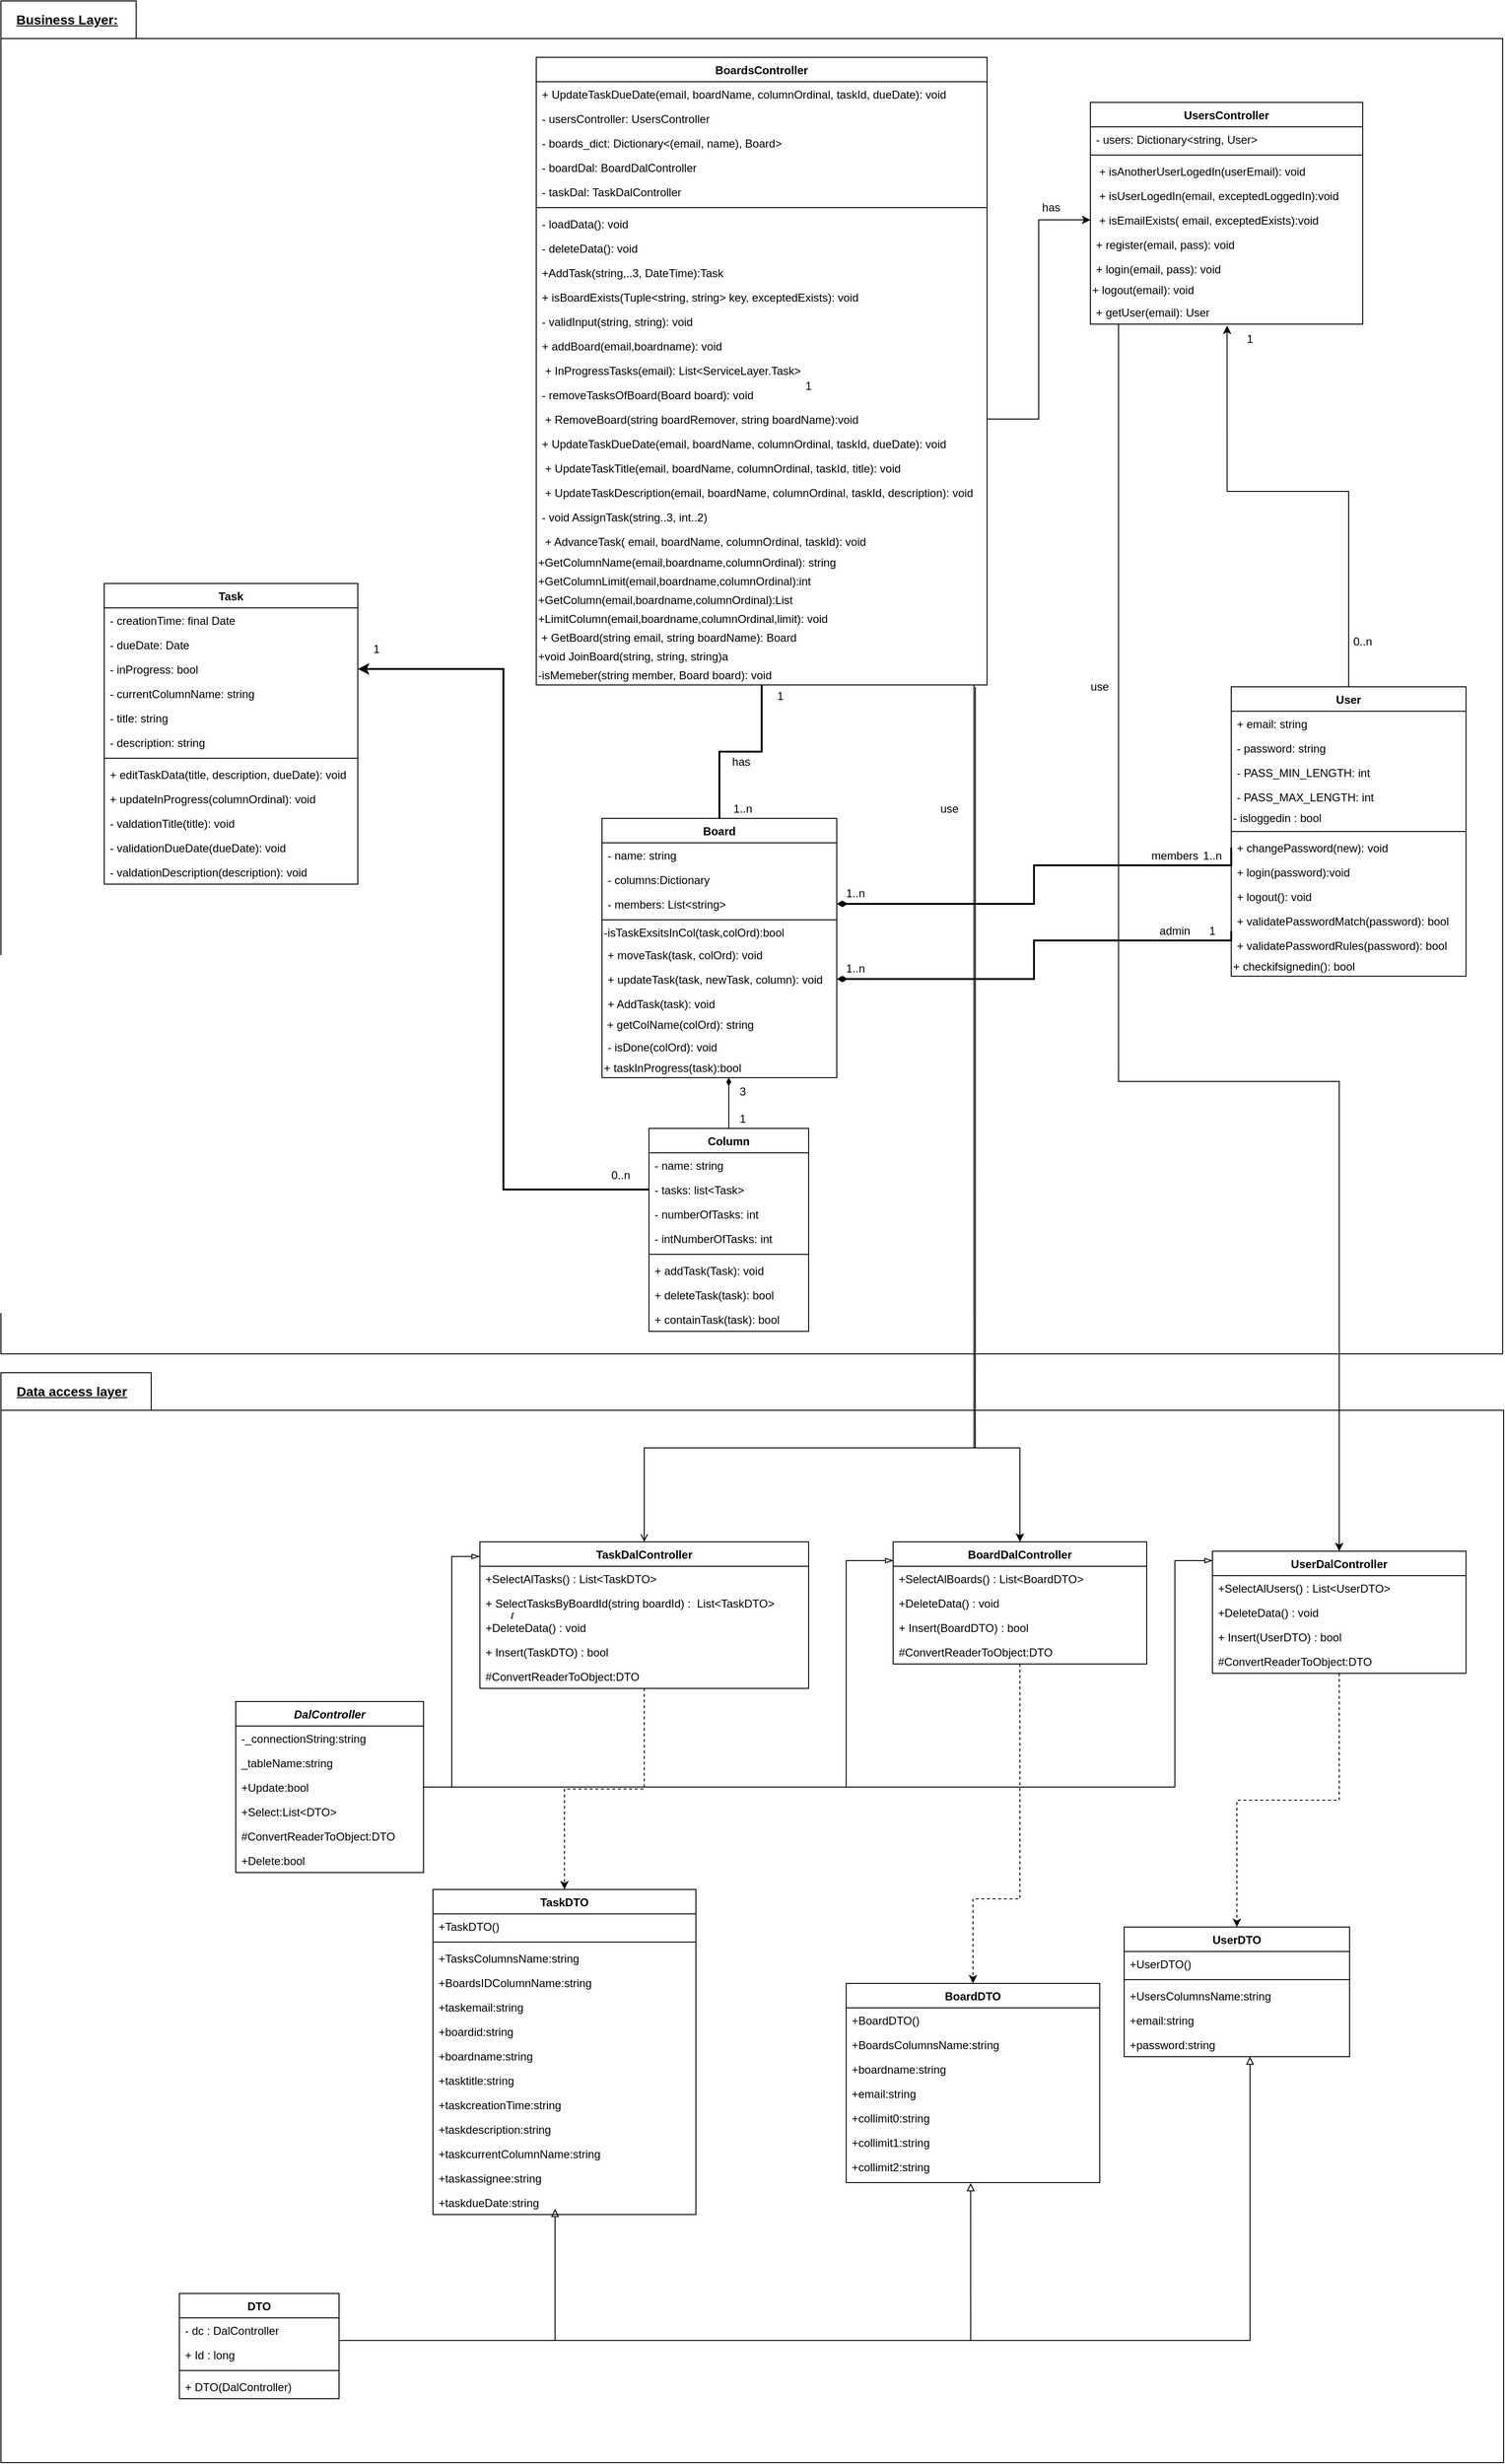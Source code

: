 <mxfile version="14.7.0" type="device"><diagram id="C5RBs43oDa-KdzZeNtuy" name="Page-1"><mxGraphModel dx="4953" dy="2228" grid="1" gridSize="10" guides="1" tooltips="1" connect="1" arrows="1" fold="1" page="1" pageScale="1" pageWidth="1169" pageHeight="827" math="0" shadow="0"><root><mxCell id="WIyWlLk6GJQsqaUBKTNV-0"/><mxCell id="WIyWlLk6GJQsqaUBKTNV-1" style="" parent="WIyWlLk6GJQsqaUBKTNV-0"/><mxCell id="AHPsvp2alRxtpV2XRFKW-228" value="" style="shape=folder;fontStyle=1;spacingTop=10;tabWidth=160;tabHeight=40;tabPosition=left;html=1;fillColor=none;" vertex="1" parent="WIyWlLk6GJQsqaUBKTNV-1"><mxGeometry x="-690" y="1530" width="1600" height="1160" as="geometry"/></mxCell><mxCell id="AHPsvp2alRxtpV2XRFKW-229" value="" style="shape=folder;fontStyle=1;spacingTop=10;tabWidth=40;tabHeight=40;tabPosition=left;html=1;fillColor=none;" vertex="1" parent="WIyWlLk6GJQsqaUBKTNV-1"><mxGeometry x="-690" y="70" width="1599" height="1440" as="geometry"/></mxCell><mxCell id="AHPsvp2alRxtpV2XRFKW-3" value="Blayer" parent="WIyWlLk6GJQsqaUBKTNV-0"/><mxCell id="AHPsvp2alRxtpV2XRFKW-111" style="edgeStyle=orthogonalEdgeStyle;rounded=0;orthogonalLoop=1;jettySize=auto;html=1;exitX=0.5;exitY=0;exitDx=0;exitDy=0;entryX=0.502;entryY=1.061;entryDx=0;entryDy=0;entryPerimeter=0;" edge="1" parent="AHPsvp2alRxtpV2XRFKW-3" source="AHPsvp2alRxtpV2XRFKW-112" target="AHPsvp2alRxtpV2XRFKW-210"><mxGeometry relative="1" as="geometry"><Array as="points"><mxPoint x="745" y="592"/><mxPoint x="615" y="592"/></Array></mxGeometry></mxCell><mxCell id="AHPsvp2alRxtpV2XRFKW-112" value="User" style="swimlane;fontStyle=1;align=center;verticalAlign=top;childLayout=stackLayout;horizontal=1;startSize=26;horizontalStack=0;resizeParent=1;resizeParentMax=0;resizeLast=0;collapsible=1;marginBottom=0;" vertex="1" parent="AHPsvp2alRxtpV2XRFKW-3"><mxGeometry x="620" y="800" width="250" height="308" as="geometry"/></mxCell><mxCell id="AHPsvp2alRxtpV2XRFKW-113" value="+ email: string" style="text;strokeColor=none;fillColor=none;align=left;verticalAlign=top;spacingLeft=4;spacingRight=4;overflow=hidden;rotatable=0;points=[[0,0.5],[1,0.5]];portConstraint=eastwest;" vertex="1" parent="AHPsvp2alRxtpV2XRFKW-112"><mxGeometry y="26" width="250" height="26" as="geometry"/></mxCell><mxCell id="AHPsvp2alRxtpV2XRFKW-114" value="- password: string" style="text;strokeColor=none;fillColor=none;align=left;verticalAlign=top;spacingLeft=4;spacingRight=4;overflow=hidden;rotatable=0;points=[[0,0.5],[1,0.5]];portConstraint=eastwest;" vertex="1" parent="AHPsvp2alRxtpV2XRFKW-112"><mxGeometry y="52" width="250" height="26" as="geometry"/></mxCell><mxCell id="AHPsvp2alRxtpV2XRFKW-115" value="- PASS_MIN_LENGTH: int" style="text;strokeColor=none;fillColor=none;align=left;verticalAlign=top;spacingLeft=4;spacingRight=4;overflow=hidden;rotatable=0;points=[[0,0.5],[1,0.5]];portConstraint=eastwest;" vertex="1" parent="AHPsvp2alRxtpV2XRFKW-112"><mxGeometry y="78" width="250" height="26" as="geometry"/></mxCell><mxCell id="AHPsvp2alRxtpV2XRFKW-116" value="- PASS_MAX_LENGTH: int" style="text;strokeColor=none;fillColor=none;align=left;verticalAlign=top;spacingLeft=4;spacingRight=4;overflow=hidden;rotatable=0;points=[[0,0.5],[1,0.5]];portConstraint=eastwest;" vertex="1" parent="AHPsvp2alRxtpV2XRFKW-112"><mxGeometry y="104" width="250" height="26" as="geometry"/></mxCell><mxCell id="AHPsvp2alRxtpV2XRFKW-117" value="- isloggedin : bool" style="text;html=1;strokeColor=none;fillColor=none;align=left;verticalAlign=middle;whiteSpace=wrap;rounded=0;" vertex="1" parent="AHPsvp2alRxtpV2XRFKW-112"><mxGeometry y="130" width="250" height="20" as="geometry"/></mxCell><mxCell id="AHPsvp2alRxtpV2XRFKW-118" value="" style="line;strokeWidth=1;fillColor=none;align=left;verticalAlign=middle;spacingTop=-1;spacingLeft=3;spacingRight=3;rotatable=0;labelPosition=right;points=[];portConstraint=eastwest;" vertex="1" parent="AHPsvp2alRxtpV2XRFKW-112"><mxGeometry y="150" width="250" height="8" as="geometry"/></mxCell><mxCell id="AHPsvp2alRxtpV2XRFKW-119" value="+ changePassword(new): void" style="text;strokeColor=none;fillColor=none;align=left;verticalAlign=top;spacingLeft=4;spacingRight=4;overflow=hidden;rotatable=0;points=[[0,0.5],[1,0.5]];portConstraint=eastwest;" vertex="1" parent="AHPsvp2alRxtpV2XRFKW-112"><mxGeometry y="158" width="250" height="26" as="geometry"/></mxCell><mxCell id="AHPsvp2alRxtpV2XRFKW-120" value="+ login(password):void" style="text;strokeColor=none;fillColor=none;align=left;verticalAlign=top;spacingLeft=4;spacingRight=4;overflow=hidden;rotatable=0;points=[[0,0.5],[1,0.5]];portConstraint=eastwest;" vertex="1" parent="AHPsvp2alRxtpV2XRFKW-112"><mxGeometry y="184" width="250" height="26" as="geometry"/></mxCell><mxCell id="AHPsvp2alRxtpV2XRFKW-121" value="+ logout(): void" style="text;strokeColor=none;fillColor=none;align=left;verticalAlign=top;spacingLeft=4;spacingRight=4;overflow=hidden;rotatable=0;points=[[0,0.5],[1,0.5]];portConstraint=eastwest;" vertex="1" parent="AHPsvp2alRxtpV2XRFKW-112"><mxGeometry y="210" width="250" height="26" as="geometry"/></mxCell><mxCell id="AHPsvp2alRxtpV2XRFKW-122" value="+ validatePasswordMatch(password): bool" style="text;strokeColor=none;fillColor=none;align=left;verticalAlign=top;spacingLeft=4;spacingRight=4;overflow=hidden;rotatable=0;points=[[0,0.5],[1,0.5]];portConstraint=eastwest;" vertex="1" parent="AHPsvp2alRxtpV2XRFKW-112"><mxGeometry y="236" width="250" height="26" as="geometry"/></mxCell><mxCell id="AHPsvp2alRxtpV2XRFKW-123" value="+ validatePasswordRules(password): bool" style="text;strokeColor=none;fillColor=none;align=left;verticalAlign=top;spacingLeft=4;spacingRight=4;overflow=hidden;rotatable=0;points=[[0,0.5],[1,0.5]];portConstraint=eastwest;" vertex="1" parent="AHPsvp2alRxtpV2XRFKW-112"><mxGeometry y="262" width="250" height="26" as="geometry"/></mxCell><mxCell id="AHPsvp2alRxtpV2XRFKW-124" value="+&amp;nbsp;checkifsignedin(): bool" style="text;html=1;strokeColor=none;fillColor=none;align=left;verticalAlign=middle;whiteSpace=wrap;rounded=0;" vertex="1" parent="AHPsvp2alRxtpV2XRFKW-112"><mxGeometry y="288" width="250" height="20" as="geometry"/></mxCell><mxCell id="AHPsvp2alRxtpV2XRFKW-125" style="edgeStyle=orthogonalEdgeStyle;rounded=0;orthogonalLoop=1;jettySize=auto;html=1;exitX=0.5;exitY=0;exitDx=0;exitDy=0;strokeWidth=2;endArrow=none;endFill=0;" edge="1" parent="AHPsvp2alRxtpV2XRFKW-3" source="AHPsvp2alRxtpV2XRFKW-126" target="AHPsvp2alRxtpV2XRFKW-198"><mxGeometry relative="1" as="geometry"/></mxCell><mxCell id="AHPsvp2alRxtpV2XRFKW-126" value="Board" style="swimlane;fontStyle=1;align=center;verticalAlign=top;childLayout=stackLayout;horizontal=1;startSize=26;horizontalStack=0;resizeParent=1;resizeParentMax=0;resizeLast=0;collapsible=1;marginBottom=0;" vertex="1" parent="AHPsvp2alRxtpV2XRFKW-3"><mxGeometry x="-50" y="940" width="250" height="276" as="geometry"/></mxCell><mxCell id="AHPsvp2alRxtpV2XRFKW-127" value="- name: string" style="text;strokeColor=none;fillColor=none;align=left;verticalAlign=top;spacingLeft=4;spacingRight=4;overflow=hidden;rotatable=0;points=[[0,0.5],[1,0.5]];portConstraint=eastwest;" vertex="1" parent="AHPsvp2alRxtpV2XRFKW-126"><mxGeometry y="26" width="250" height="26" as="geometry"/></mxCell><mxCell id="AHPsvp2alRxtpV2XRFKW-128" value="- columns:Dictionary" style="text;strokeColor=none;fillColor=none;align=left;verticalAlign=top;spacingLeft=4;spacingRight=4;overflow=hidden;rotatable=0;points=[[0,0.5],[1,0.5]];portConstraint=eastwest;" vertex="1" parent="AHPsvp2alRxtpV2XRFKW-126"><mxGeometry y="52" width="250" height="26" as="geometry"/></mxCell><mxCell id="AHPsvp2alRxtpV2XRFKW-413" value="- members: List&lt;string&gt;" style="text;strokeColor=none;fillColor=none;align=left;verticalAlign=top;spacingLeft=4;spacingRight=4;overflow=hidden;rotatable=0;points=[[0,0.5],[1,0.5]];portConstraint=eastwest;" vertex="1" parent="AHPsvp2alRxtpV2XRFKW-126"><mxGeometry y="78" width="250" height="26" as="geometry"/></mxCell><mxCell id="AHPsvp2alRxtpV2XRFKW-129" value="" style="line;strokeWidth=1;fillColor=none;align=left;verticalAlign=middle;spacingTop=-1;spacingLeft=3;spacingRight=3;rotatable=0;labelPosition=right;points=[];portConstraint=eastwest;" vertex="1" parent="AHPsvp2alRxtpV2XRFKW-126"><mxGeometry y="104" width="250" height="8" as="geometry"/></mxCell><mxCell id="AHPsvp2alRxtpV2XRFKW-130" value="-isTaskExsitsInCol(task,colOrd):bool" style="text;html=1;strokeColor=none;fillColor=none;align=left;verticalAlign=middle;whiteSpace=wrap;rounded=0;" vertex="1" parent="AHPsvp2alRxtpV2XRFKW-126"><mxGeometry y="112" width="250" height="20" as="geometry"/></mxCell><mxCell id="AHPsvp2alRxtpV2XRFKW-131" value="+ moveTask(task, colOrd): void" style="text;strokeColor=none;fillColor=none;align=left;verticalAlign=top;spacingLeft=4;spacingRight=4;overflow=hidden;rotatable=0;points=[[0,0.5],[1,0.5]];portConstraint=eastwest;" vertex="1" parent="AHPsvp2alRxtpV2XRFKW-126"><mxGeometry y="132" width="250" height="26" as="geometry"/></mxCell><mxCell id="AHPsvp2alRxtpV2XRFKW-132" value="+ updateTask(task, newTask, column): void" style="text;strokeColor=none;fillColor=none;align=left;verticalAlign=top;spacingLeft=4;spacingRight=4;overflow=hidden;rotatable=0;points=[[0,0.5],[1,0.5]];portConstraint=eastwest;" vertex="1" parent="AHPsvp2alRxtpV2XRFKW-126"><mxGeometry y="158" width="250" height="26" as="geometry"/></mxCell><mxCell id="AHPsvp2alRxtpV2XRFKW-133" value="+ AddTask(task): void" style="text;strokeColor=none;fillColor=none;align=left;verticalAlign=top;spacingLeft=4;spacingRight=4;overflow=hidden;rotatable=0;points=[[0,0.5],[1,0.5]];portConstraint=eastwest;" vertex="1" parent="AHPsvp2alRxtpV2XRFKW-126"><mxGeometry y="184" width="250" height="26" as="geometry"/></mxCell><mxCell id="AHPsvp2alRxtpV2XRFKW-134" value="&amp;nbsp;+ getColName(colOrd): string" style="text;html=1;strokeColor=none;fillColor=none;align=left;verticalAlign=middle;whiteSpace=wrap;rounded=0;" vertex="1" parent="AHPsvp2alRxtpV2XRFKW-126"><mxGeometry y="210" width="250" height="20" as="geometry"/></mxCell><mxCell id="AHPsvp2alRxtpV2XRFKW-135" value="- isDone(colOrd): void" style="text;strokeColor=none;fillColor=none;align=left;verticalAlign=top;spacingLeft=4;spacingRight=4;overflow=hidden;rotatable=0;points=[[0,0.5],[1,0.5]];portConstraint=eastwest;" vertex="1" parent="AHPsvp2alRxtpV2XRFKW-126"><mxGeometry y="230" width="250" height="26" as="geometry"/></mxCell><mxCell id="AHPsvp2alRxtpV2XRFKW-136" value="+ taskInProgress(task):bool" style="text;html=1;strokeColor=none;fillColor=none;align=left;verticalAlign=middle;whiteSpace=wrap;rounded=0;" vertex="1" parent="AHPsvp2alRxtpV2XRFKW-126"><mxGeometry y="256" width="250" height="20" as="geometry"/></mxCell><mxCell id="AHPsvp2alRxtpV2XRFKW-137" value="Column" style="swimlane;fontStyle=1;align=center;verticalAlign=top;childLayout=stackLayout;horizontal=1;startSize=26;horizontalStack=0;resizeParent=1;resizeParentMax=0;resizeLast=0;collapsible=1;marginBottom=0;" vertex="1" parent="AHPsvp2alRxtpV2XRFKW-3"><mxGeometry y="1270" width="170" height="216" as="geometry"/></mxCell><mxCell id="AHPsvp2alRxtpV2XRFKW-138" value="- name: string" style="text;strokeColor=none;fillColor=none;align=left;verticalAlign=top;spacingLeft=4;spacingRight=4;overflow=hidden;rotatable=0;points=[[0,0.5],[1,0.5]];portConstraint=eastwest;" vertex="1" parent="AHPsvp2alRxtpV2XRFKW-137"><mxGeometry y="26" width="170" height="26" as="geometry"/></mxCell><mxCell id="AHPsvp2alRxtpV2XRFKW-139" value="- tasks: list&lt;Task&gt;" style="text;strokeColor=none;fillColor=none;align=left;verticalAlign=top;spacingLeft=4;spacingRight=4;overflow=hidden;rotatable=0;points=[[0,0.5],[1,0.5]];portConstraint=eastwest;" vertex="1" parent="AHPsvp2alRxtpV2XRFKW-137"><mxGeometry y="52" width="170" height="26" as="geometry"/></mxCell><mxCell id="AHPsvp2alRxtpV2XRFKW-140" value="- numberOfTasks: int" style="text;strokeColor=none;fillColor=none;align=left;verticalAlign=top;spacingLeft=4;spacingRight=4;overflow=hidden;rotatable=0;points=[[0,0.5],[1,0.5]];portConstraint=eastwest;" vertex="1" parent="AHPsvp2alRxtpV2XRFKW-137"><mxGeometry y="78" width="170" height="26" as="geometry"/></mxCell><mxCell id="AHPsvp2alRxtpV2XRFKW-141" value="- intNumberOfTasks: int" style="text;strokeColor=none;fillColor=none;align=left;verticalAlign=top;spacingLeft=4;spacingRight=4;overflow=hidden;rotatable=0;points=[[0,0.5],[1,0.5]];portConstraint=eastwest;" vertex="1" parent="AHPsvp2alRxtpV2XRFKW-137"><mxGeometry y="104" width="170" height="26" as="geometry"/></mxCell><mxCell id="AHPsvp2alRxtpV2XRFKW-142" value="" style="line;strokeWidth=1;fillColor=none;align=left;verticalAlign=middle;spacingTop=-1;spacingLeft=3;spacingRight=3;rotatable=0;labelPosition=right;points=[];portConstraint=eastwest;" vertex="1" parent="AHPsvp2alRxtpV2XRFKW-137"><mxGeometry y="130" width="170" height="8" as="geometry"/></mxCell><mxCell id="AHPsvp2alRxtpV2XRFKW-143" value="+ addTask(Task): void" style="text;strokeColor=none;fillColor=none;align=left;verticalAlign=top;spacingLeft=4;spacingRight=4;overflow=hidden;rotatable=0;points=[[0,0.5],[1,0.5]];portConstraint=eastwest;" vertex="1" parent="AHPsvp2alRxtpV2XRFKW-137"><mxGeometry y="138" width="170" height="26" as="geometry"/></mxCell><mxCell id="AHPsvp2alRxtpV2XRFKW-144" value="+ deleteTask(task): bool" style="text;strokeColor=none;fillColor=none;align=left;verticalAlign=top;spacingLeft=4;spacingRight=4;overflow=hidden;rotatable=0;points=[[0,0.5],[1,0.5]];portConstraint=eastwest;" vertex="1" parent="AHPsvp2alRxtpV2XRFKW-137"><mxGeometry y="164" width="170" height="26" as="geometry"/></mxCell><mxCell id="AHPsvp2alRxtpV2XRFKW-145" value="+ containTask(task): bool" style="text;strokeColor=none;fillColor=none;align=left;verticalAlign=top;spacingLeft=4;spacingRight=4;overflow=hidden;rotatable=0;points=[[0,0.5],[1,0.5]];portConstraint=eastwest;" vertex="1" parent="AHPsvp2alRxtpV2XRFKW-137"><mxGeometry y="190" width="170" height="26" as="geometry"/></mxCell><mxCell id="AHPsvp2alRxtpV2XRFKW-147" value="Task" style="swimlane;fontStyle=1;align=center;verticalAlign=top;childLayout=stackLayout;horizontal=1;startSize=26;horizontalStack=0;resizeParent=1;resizeParentMax=0;resizeLast=0;collapsible=1;marginBottom=0;" vertex="1" parent="AHPsvp2alRxtpV2XRFKW-3"><mxGeometry x="-580" y="690" width="270" height="320" as="geometry"/></mxCell><mxCell id="AHPsvp2alRxtpV2XRFKW-148" value="- creationTime: final Date" style="text;strokeColor=none;fillColor=none;align=left;verticalAlign=top;spacingLeft=4;spacingRight=4;overflow=hidden;rotatable=0;points=[[0,0.5],[1,0.5]];portConstraint=eastwest;" vertex="1" parent="AHPsvp2alRxtpV2XRFKW-147"><mxGeometry y="26" width="270" height="26" as="geometry"/></mxCell><mxCell id="AHPsvp2alRxtpV2XRFKW-149" value="- dueDate: Date" style="text;strokeColor=none;fillColor=none;align=left;verticalAlign=top;spacingLeft=4;spacingRight=4;overflow=hidden;rotatable=0;points=[[0,0.5],[1,0.5]];portConstraint=eastwest;" vertex="1" parent="AHPsvp2alRxtpV2XRFKW-147"><mxGeometry y="52" width="270" height="26" as="geometry"/></mxCell><mxCell id="AHPsvp2alRxtpV2XRFKW-150" value="- inProgress: bool" style="text;strokeColor=none;fillColor=none;align=left;verticalAlign=top;spacingLeft=4;spacingRight=4;overflow=hidden;rotatable=0;points=[[0,0.5],[1,0.5]];portConstraint=eastwest;" vertex="1" parent="AHPsvp2alRxtpV2XRFKW-147"><mxGeometry y="78" width="270" height="26" as="geometry"/></mxCell><mxCell id="AHPsvp2alRxtpV2XRFKW-151" value="- currentColumnName: string" style="text;strokeColor=none;fillColor=none;align=left;verticalAlign=top;spacingLeft=4;spacingRight=4;overflow=hidden;rotatable=0;points=[[0,0.5],[1,0.5]];portConstraint=eastwest;" vertex="1" parent="AHPsvp2alRxtpV2XRFKW-147"><mxGeometry y="104" width="270" height="26" as="geometry"/></mxCell><mxCell id="AHPsvp2alRxtpV2XRFKW-152" value="- title: string" style="text;strokeColor=none;fillColor=none;align=left;verticalAlign=top;spacingLeft=4;spacingRight=4;overflow=hidden;rotatable=0;points=[[0,0.5],[1,0.5]];portConstraint=eastwest;" vertex="1" parent="AHPsvp2alRxtpV2XRFKW-147"><mxGeometry y="130" width="270" height="26" as="geometry"/></mxCell><mxCell id="AHPsvp2alRxtpV2XRFKW-153" value="- description: string" style="text;strokeColor=none;fillColor=none;align=left;verticalAlign=top;spacingLeft=4;spacingRight=4;overflow=hidden;rotatable=0;points=[[0,0.5],[1,0.5]];portConstraint=eastwest;" vertex="1" parent="AHPsvp2alRxtpV2XRFKW-147"><mxGeometry y="156" width="270" height="26" as="geometry"/></mxCell><mxCell id="AHPsvp2alRxtpV2XRFKW-154" value="" style="line;strokeWidth=1;fillColor=none;align=left;verticalAlign=middle;spacingTop=-1;spacingLeft=3;spacingRight=3;rotatable=0;labelPosition=right;points=[];portConstraint=eastwest;" vertex="1" parent="AHPsvp2alRxtpV2XRFKW-147"><mxGeometry y="182" width="270" height="8" as="geometry"/></mxCell><mxCell id="AHPsvp2alRxtpV2XRFKW-155" value="+ editTaskData(title, description, dueDate): void" style="text;strokeColor=none;fillColor=none;align=left;verticalAlign=top;spacingLeft=4;spacingRight=4;overflow=hidden;rotatable=0;points=[[0,0.5],[1,0.5]];portConstraint=eastwest;" vertex="1" parent="AHPsvp2alRxtpV2XRFKW-147"><mxGeometry y="190" width="270" height="26" as="geometry"/></mxCell><mxCell id="AHPsvp2alRxtpV2XRFKW-156" value="+ updateInProgress(columnOrdinal): void" style="text;strokeColor=none;fillColor=none;align=left;verticalAlign=top;spacingLeft=4;spacingRight=4;overflow=hidden;rotatable=0;points=[[0,0.5],[1,0.5]];portConstraint=eastwest;" vertex="1" parent="AHPsvp2alRxtpV2XRFKW-147"><mxGeometry y="216" width="270" height="26" as="geometry"/></mxCell><mxCell id="AHPsvp2alRxtpV2XRFKW-157" value="- valdationTitle(title): void" style="text;strokeColor=none;fillColor=none;align=left;verticalAlign=top;spacingLeft=4;spacingRight=4;overflow=hidden;rotatable=0;points=[[0,0.5],[1,0.5]];portConstraint=eastwest;" vertex="1" parent="AHPsvp2alRxtpV2XRFKW-147"><mxGeometry y="242" width="270" height="26" as="geometry"/></mxCell><mxCell id="AHPsvp2alRxtpV2XRFKW-158" value="- validationDueDate(dueDate): void" style="text;strokeColor=none;fillColor=none;align=left;verticalAlign=top;spacingLeft=4;spacingRight=4;overflow=hidden;rotatable=0;points=[[0,0.5],[1,0.5]];portConstraint=eastwest;" vertex="1" parent="AHPsvp2alRxtpV2XRFKW-147"><mxGeometry y="268" width="270" height="26" as="geometry"/></mxCell><mxCell id="AHPsvp2alRxtpV2XRFKW-159" value="- valdationDescription(description): void" style="text;strokeColor=none;fillColor=none;align=left;verticalAlign=top;spacingLeft=4;spacingRight=4;overflow=hidden;rotatable=0;points=[[0,0.5],[1,0.5]];portConstraint=eastwest;" vertex="1" parent="AHPsvp2alRxtpV2XRFKW-147"><mxGeometry y="294" width="270" height="26" as="geometry"/></mxCell><mxCell id="AHPsvp2alRxtpV2XRFKW-160" value="1" style="text;html=1;strokeColor=none;fillColor=none;align=center;verticalAlign=middle;whiteSpace=wrap;rounded=0;" vertex="1" parent="AHPsvp2alRxtpV2XRFKW-3"><mxGeometry x="620" y="420" width="40" height="20" as="geometry"/></mxCell><mxCell id="AHPsvp2alRxtpV2XRFKW-161" value="0..n" style="text;html=1;strokeColor=none;fillColor=none;align=center;verticalAlign=middle;whiteSpace=wrap;rounded=0;" vertex="1" parent="AHPsvp2alRxtpV2XRFKW-3"><mxGeometry x="740" y="742" width="40" height="20" as="geometry"/></mxCell><mxCell id="AHPsvp2alRxtpV2XRFKW-163" value="1" style="text;html=1;strokeColor=none;fillColor=none;align=center;verticalAlign=middle;whiteSpace=wrap;rounded=0;" vertex="1" parent="AHPsvp2alRxtpV2XRFKW-3"><mxGeometry x="150" y="470" width="40" height="20" as="geometry"/></mxCell><mxCell id="AHPsvp2alRxtpV2XRFKW-165" value="1..n" style="text;html=1;strokeColor=none;fillColor=none;align=center;verticalAlign=middle;whiteSpace=wrap;rounded=0;" vertex="1" parent="AHPsvp2alRxtpV2XRFKW-3"><mxGeometry x="580" y="970" width="40" height="20" as="geometry"/></mxCell><mxCell id="AHPsvp2alRxtpV2XRFKW-166" value="has&amp;nbsp;" style="text;html=1;strokeColor=none;fillColor=none;align=center;verticalAlign=middle;whiteSpace=wrap;rounded=0;" vertex="1" parent="AHPsvp2alRxtpV2XRFKW-3"><mxGeometry x="80" y="870" width="40" height="20" as="geometry"/></mxCell><mxCell id="AHPsvp2alRxtpV2XRFKW-167" style="edgeStyle=orthogonalEdgeStyle;rounded=0;orthogonalLoop=1;jettySize=auto;html=1;endArrow=classic;endFill=1;strokeWidth=2;exitX=0;exitY=0.5;exitDx=0;exitDy=0;" edge="1" parent="AHPsvp2alRxtpV2XRFKW-3" source="AHPsvp2alRxtpV2XRFKW-139" target="AHPsvp2alRxtpV2XRFKW-150"><mxGeometry relative="1" as="geometry"><mxPoint x="-40" y="790" as="sourcePoint"/></mxGeometry></mxCell><mxCell id="AHPsvp2alRxtpV2XRFKW-170" value="Business Layer:" style="text;html=1;align=center;verticalAlign=middle;resizable=0;points=[];autosize=1;strokeWidth=3;perimeterSpacing=1;fontStyle=5;fontSize=14;" vertex="1" parent="AHPsvp2alRxtpV2XRFKW-3"><mxGeometry x="-680" y="80" width="120" height="20" as="geometry"/></mxCell><mxCell id="AHPsvp2alRxtpV2XRFKW-171" style="edgeStyle=orthogonalEdgeStyle;rounded=0;orthogonalLoop=1;jettySize=auto;html=1;strokeWidth=2;entryX=1;entryY=0.5;entryDx=0;entryDy=0;endArrow=diamondThin;endFill=1;" edge="1" parent="AHPsvp2alRxtpV2XRFKW-3" target="AHPsvp2alRxtpV2XRFKW-132"><mxGeometry relative="1" as="geometry"><mxPoint x="620" y="1060" as="sourcePoint"/><mxPoint x="280" y="1000" as="targetPoint"/><Array as="points"><mxPoint x="620" y="1070"/><mxPoint x="410" y="1070"/><mxPoint x="410" y="1111"/></Array></mxGeometry></mxCell><mxCell id="AHPsvp2alRxtpV2XRFKW-187" value="BoardsController" style="swimlane;fontStyle=1;align=center;verticalAlign=top;childLayout=stackLayout;horizontal=1;startSize=26;horizontalStack=0;resizeParent=1;resizeParentMax=0;resizeLast=0;collapsible=1;marginBottom=0;" vertex="1" parent="AHPsvp2alRxtpV2XRFKW-3"><mxGeometry x="-120" y="130" width="480" height="668" as="geometry"/></mxCell><mxCell id="AHPsvp2alRxtpV2XRFKW-394" value="+ UpdateTaskDueDate(email, boardName, columnOrdinal, taskId, dueDate): void" style="text;strokeColor=none;fillColor=none;align=left;verticalAlign=top;spacingLeft=4;spacingRight=4;overflow=hidden;rotatable=0;points=[[0,0.5],[1,0.5]];portConstraint=eastwest;" vertex="1" parent="AHPsvp2alRxtpV2XRFKW-187"><mxGeometry y="26" width="480" height="26" as="geometry"/></mxCell><mxCell id="AHPsvp2alRxtpV2XRFKW-188" value="- usersController: UsersController" style="text;strokeColor=none;fillColor=none;align=left;verticalAlign=top;spacingLeft=4;spacingRight=4;overflow=hidden;rotatable=0;points=[[0,0.5],[1,0.5]];portConstraint=eastwest;" vertex="1" parent="AHPsvp2alRxtpV2XRFKW-187"><mxGeometry y="52" width="480" height="26" as="geometry"/></mxCell><mxCell id="AHPsvp2alRxtpV2XRFKW-189" value="- boards_dict: Dictionary&lt;(email, name), Board&gt; " style="text;strokeColor=none;fillColor=none;align=left;verticalAlign=top;spacingLeft=4;spacingRight=4;overflow=hidden;rotatable=0;points=[[0,0.5],[1,0.5]];portConstraint=eastwest;" vertex="1" parent="AHPsvp2alRxtpV2XRFKW-187"><mxGeometry y="78" width="480" height="26" as="geometry"/></mxCell><mxCell id="AHPsvp2alRxtpV2XRFKW-384" value="- boardDal: BoardDalController" style="text;strokeColor=none;fillColor=none;align=left;verticalAlign=top;spacingLeft=4;spacingRight=4;overflow=hidden;rotatable=0;points=[[0,0.5],[1,0.5]];portConstraint=eastwest;" vertex="1" parent="AHPsvp2alRxtpV2XRFKW-187"><mxGeometry y="104" width="480" height="26" as="geometry"/></mxCell><mxCell id="AHPsvp2alRxtpV2XRFKW-383" value="- taskDal: TaskDalController" style="text;strokeColor=none;fillColor=none;align=left;verticalAlign=top;spacingLeft=4;spacingRight=4;overflow=hidden;rotatable=0;points=[[0,0.5],[1,0.5]];portConstraint=eastwest;" vertex="1" parent="AHPsvp2alRxtpV2XRFKW-187"><mxGeometry y="130" width="480" height="26" as="geometry"/></mxCell><mxCell id="AHPsvp2alRxtpV2XRFKW-190" value="" style="line;strokeWidth=1;fillColor=none;align=left;verticalAlign=middle;spacingTop=-1;spacingLeft=3;spacingRight=3;rotatable=0;labelPosition=right;points=[];portConstraint=eastwest;" vertex="1" parent="AHPsvp2alRxtpV2XRFKW-187"><mxGeometry y="156" width="480" height="8" as="geometry"/></mxCell><mxCell id="AHPsvp2alRxtpV2XRFKW-390" value="- loadData(): void" style="text;strokeColor=none;fillColor=none;align=left;verticalAlign=top;spacingLeft=4;spacingRight=4;overflow=hidden;rotatable=0;points=[[0,0.5],[1,0.5]];portConstraint=eastwest;" vertex="1" parent="AHPsvp2alRxtpV2XRFKW-187"><mxGeometry y="164" width="480" height="26" as="geometry"/></mxCell><mxCell id="AHPsvp2alRxtpV2XRFKW-389" value="- deleteData(): void" style="text;strokeColor=none;fillColor=none;align=left;verticalAlign=top;spacingLeft=4;spacingRight=4;overflow=hidden;rotatable=0;points=[[0,0.5],[1,0.5]];portConstraint=eastwest;" vertex="1" parent="AHPsvp2alRxtpV2XRFKW-187"><mxGeometry y="190" width="480" height="26" as="geometry"/></mxCell><mxCell id="AHPsvp2alRxtpV2XRFKW-391" value="+AddTask(string,..3, DateTime):Task&#10;" style="text;strokeColor=none;fillColor=none;align=left;verticalAlign=top;spacingLeft=4;spacingRight=4;overflow=hidden;rotatable=0;points=[[0,0.5],[1,0.5]];portConstraint=eastwest;" vertex="1" parent="AHPsvp2alRxtpV2XRFKW-187"><mxGeometry y="216" width="480" height="26" as="geometry"/></mxCell><mxCell id="AHPsvp2alRxtpV2XRFKW-392" value="+ isBoardExists(Tuple&lt;string, string&gt; key, exceptedExists): void" style="text;strokeColor=none;fillColor=none;align=left;verticalAlign=top;spacingLeft=4;spacingRight=4;overflow=hidden;rotatable=0;points=[[0,0.5],[1,0.5]];portConstraint=eastwest;" vertex="1" parent="AHPsvp2alRxtpV2XRFKW-187"><mxGeometry y="242" width="480" height="26" as="geometry"/></mxCell><mxCell id="AHPsvp2alRxtpV2XRFKW-393" value="- validInput(string, string): void" style="text;strokeColor=none;fillColor=none;align=left;verticalAlign=top;spacingLeft=4;spacingRight=4;overflow=hidden;rotatable=0;points=[[0,0.5],[1,0.5]];portConstraint=eastwest;" vertex="1" parent="AHPsvp2alRxtpV2XRFKW-187"><mxGeometry y="268" width="480" height="26" as="geometry"/></mxCell><mxCell id="AHPsvp2alRxtpV2XRFKW-191" value="+ addBoard(email,boardname): void" style="text;strokeColor=none;fillColor=none;align=left;verticalAlign=top;spacingLeft=4;spacingRight=4;overflow=hidden;rotatable=0;points=[[0,0.5],[1,0.5]];portConstraint=eastwest;" vertex="1" parent="AHPsvp2alRxtpV2XRFKW-187"><mxGeometry y="294" width="480" height="26" as="geometry"/></mxCell><mxCell id="AHPsvp2alRxtpV2XRFKW-397" value=" + InProgressTasks(email): List&lt;ServiceLayer.Task&gt;" style="text;strokeColor=none;fillColor=none;align=left;verticalAlign=top;spacingLeft=4;spacingRight=4;overflow=hidden;rotatable=0;points=[[0,0.5],[1,0.5]];portConstraint=eastwest;" vertex="1" parent="AHPsvp2alRxtpV2XRFKW-187"><mxGeometry y="320" width="480" height="26" as="geometry"/></mxCell><mxCell id="AHPsvp2alRxtpV2XRFKW-398" value="- removeTasksOfBoard(Board board): void" style="text;strokeColor=none;fillColor=none;align=left;verticalAlign=top;spacingLeft=4;spacingRight=4;overflow=hidden;rotatable=0;points=[[0,0.5],[1,0.5]];portConstraint=eastwest;" vertex="1" parent="AHPsvp2alRxtpV2XRFKW-187"><mxGeometry y="346" width="480" height="26" as="geometry"/></mxCell><mxCell id="AHPsvp2alRxtpV2XRFKW-192" value=" + RemoveBoard(string boardRemover, string boardName):void" style="text;strokeColor=none;fillColor=none;align=left;verticalAlign=top;spacingLeft=4;spacingRight=4;overflow=hidden;rotatable=0;points=[[0,0.5],[1,0.5]];portConstraint=eastwest;" vertex="1" parent="AHPsvp2alRxtpV2XRFKW-187"><mxGeometry y="372" width="480" height="26" as="geometry"/></mxCell><mxCell id="AHPsvp2alRxtpV2XRFKW-181" value="+ UpdateTaskDueDate(email, boardName, columnOrdinal, taskId, dueDate): void" style="text;strokeColor=none;fillColor=none;align=left;verticalAlign=top;spacingLeft=4;spacingRight=4;overflow=hidden;rotatable=0;points=[[0,0.5],[1,0.5]];portConstraint=eastwest;" vertex="1" parent="AHPsvp2alRxtpV2XRFKW-187"><mxGeometry y="398" width="480" height="26" as="geometry"/></mxCell><mxCell id="AHPsvp2alRxtpV2XRFKW-182" value=" + UpdateTaskTitle(email, boardName, columnOrdinal, taskId, title): void" style="text;strokeColor=none;fillColor=none;align=left;verticalAlign=top;spacingLeft=4;spacingRight=4;overflow=hidden;rotatable=0;points=[[0,0.5],[1,0.5]];portConstraint=eastwest;" vertex="1" parent="AHPsvp2alRxtpV2XRFKW-187"><mxGeometry y="424" width="480" height="26" as="geometry"/></mxCell><mxCell id="AHPsvp2alRxtpV2XRFKW-183" value=" + UpdateTaskDescription(email, boardName, columnOrdinal, taskId, description): void" style="text;strokeColor=none;fillColor=none;align=left;verticalAlign=top;spacingLeft=4;spacingRight=4;overflow=hidden;rotatable=0;points=[[0,0.5],[1,0.5]];portConstraint=eastwest;" vertex="1" parent="AHPsvp2alRxtpV2XRFKW-187"><mxGeometry y="450" width="480" height="26" as="geometry"/></mxCell><mxCell id="AHPsvp2alRxtpV2XRFKW-193" value="- void AssignTask(string..3, int..2)&#10;" style="text;strokeColor=none;fillColor=none;align=left;verticalAlign=top;spacingLeft=4;spacingRight=4;overflow=hidden;rotatable=0;points=[[0,0.5],[1,0.5]];portConstraint=eastwest;" vertex="1" parent="AHPsvp2alRxtpV2XRFKW-187"><mxGeometry y="476" width="480" height="26" as="geometry"/></mxCell><mxCell id="AHPsvp2alRxtpV2XRFKW-180" value=" + AdvanceTask( email, boardName, columnOrdinal, taskId): void" style="text;strokeColor=none;fillColor=none;align=left;verticalAlign=top;spacingLeft=4;spacingRight=4;overflow=hidden;rotatable=0;points=[[0,0.5],[1,0.5]];portConstraint=eastwest;" vertex="1" parent="AHPsvp2alRxtpV2XRFKW-187"><mxGeometry y="502" width="480" height="26" as="geometry"/></mxCell><mxCell id="AHPsvp2alRxtpV2XRFKW-194" value="&lt;div&gt;&lt;span&gt;+GetColumnName&lt;/span&gt;&lt;span style=&quot;&quot;&gt;(email,boardname,columnOrdinal): string&lt;/span&gt;&lt;/div&gt;" style="text;html=1;strokeColor=none;fillColor=none;align=left;verticalAlign=middle;whiteSpace=wrap;rounded=0;" vertex="1" parent="AHPsvp2alRxtpV2XRFKW-187"><mxGeometry y="528" width="480" height="20" as="geometry"/></mxCell><mxCell id="AHPsvp2alRxtpV2XRFKW-195" value="+GetColumnLimit&lt;span style=&quot;&quot;&gt;(email,boardname,&lt;/span&gt;&lt;span style=&quot;&quot;&gt;columnOrdinal&lt;/span&gt;&lt;span style=&quot;&quot;&gt;):int&lt;/span&gt;" style="text;html=1;strokeColor=none;fillColor=none;align=left;verticalAlign=middle;whiteSpace=wrap;rounded=0;" vertex="1" parent="AHPsvp2alRxtpV2XRFKW-187"><mxGeometry y="548" width="480" height="20" as="geometry"/></mxCell><mxCell id="AHPsvp2alRxtpV2XRFKW-196" value="+GetColumn&lt;span style=&quot;&quot;&gt;(email,boardname,columnOrdinal):List&lt;/span&gt;" style="text;html=1;strokeColor=none;fillColor=none;align=left;verticalAlign=middle;whiteSpace=wrap;rounded=0;" vertex="1" parent="AHPsvp2alRxtpV2XRFKW-187"><mxGeometry y="568" width="480" height="20" as="geometry"/></mxCell><mxCell id="AHPsvp2alRxtpV2XRFKW-197" value="+LimitColumn&lt;span style=&quot;&quot;&gt;(email,boardname,&lt;/span&gt;&lt;span style=&quot;&quot;&gt;columnOrdinal,limit&lt;/span&gt;&lt;span style=&quot;&quot;&gt;): void&lt;/span&gt;" style="text;html=1;strokeColor=none;fillColor=none;align=left;verticalAlign=middle;whiteSpace=wrap;rounded=0;" vertex="1" parent="AHPsvp2alRxtpV2XRFKW-187"><mxGeometry y="588" width="480" height="20" as="geometry"/></mxCell><mxCell id="AHPsvp2alRxtpV2XRFKW-400" value="&amp;nbsp;+ GetBoard(string email, string boardName): Board" style="text;html=1;strokeColor=none;fillColor=none;align=left;verticalAlign=middle;whiteSpace=wrap;rounded=0;" vertex="1" parent="AHPsvp2alRxtpV2XRFKW-187"><mxGeometry y="608" width="480" height="20" as="geometry"/></mxCell><mxCell id="AHPsvp2alRxtpV2XRFKW-402" value="+void JoinBoard(string, string, string)a" style="text;html=1;strokeColor=none;fillColor=none;align=left;verticalAlign=middle;whiteSpace=wrap;rounded=0;" vertex="1" parent="AHPsvp2alRxtpV2XRFKW-187"><mxGeometry y="628" width="480" height="20" as="geometry"/></mxCell><mxCell id="AHPsvp2alRxtpV2XRFKW-198" value="-isMemeber(string member, Board board):&amp;nbsp;void" style="text;html=1;strokeColor=none;fillColor=none;align=left;verticalAlign=middle;whiteSpace=wrap;rounded=0;" vertex="1" parent="AHPsvp2alRxtpV2XRFKW-187"><mxGeometry y="648" width="480" height="20" as="geometry"/></mxCell><mxCell id="AHPsvp2alRxtpV2XRFKW-201" value="UsersController" style="swimlane;fontStyle=1;align=center;verticalAlign=top;childLayout=stackLayout;horizontal=1;startSize=26;horizontalStack=0;resizeParent=1;resizeParentMax=0;resizeLast=0;collapsible=1;marginBottom=0;" vertex="1" parent="AHPsvp2alRxtpV2XRFKW-3"><mxGeometry x="470" y="178" width="290" height="236" as="geometry"/></mxCell><mxCell id="AHPsvp2alRxtpV2XRFKW-202" value="- users: Dictionary&lt;string, User&gt; " style="text;strokeColor=none;fillColor=none;align=left;verticalAlign=top;spacingLeft=4;spacingRight=4;overflow=hidden;rotatable=0;points=[[0,0.5],[1,0.5]];portConstraint=eastwest;" vertex="1" parent="AHPsvp2alRxtpV2XRFKW-201"><mxGeometry y="26" width="290" height="26" as="geometry"/></mxCell><mxCell id="AHPsvp2alRxtpV2XRFKW-203" value="" style="line;strokeWidth=1;fillColor=none;align=left;verticalAlign=middle;spacingTop=-1;spacingLeft=3;spacingRight=3;rotatable=0;labelPosition=right;points=[];portConstraint=eastwest;" vertex="1" parent="AHPsvp2alRxtpV2XRFKW-201"><mxGeometry y="52" width="290" height="8" as="geometry"/></mxCell><mxCell id="AHPsvp2alRxtpV2XRFKW-204" value=" + isAnotherUserLogedIn(userEmail): void" style="text;strokeColor=none;fillColor=none;align=left;verticalAlign=top;spacingLeft=4;spacingRight=4;overflow=hidden;rotatable=0;points=[[0,0.5],[1,0.5]];portConstraint=eastwest;" vertex="1" parent="AHPsvp2alRxtpV2XRFKW-201"><mxGeometry y="60" width="290" height="26" as="geometry"/></mxCell><mxCell id="AHPsvp2alRxtpV2XRFKW-205" value=" + isUserLogedIn(email, exceptedLoggedIn):void" style="text;strokeColor=none;fillColor=none;align=left;verticalAlign=top;spacingLeft=4;spacingRight=4;overflow=hidden;rotatable=0;points=[[0,0.5],[1,0.5]];portConstraint=eastwest;" vertex="1" parent="AHPsvp2alRxtpV2XRFKW-201"><mxGeometry y="86" width="290" height="26" as="geometry"/></mxCell><mxCell id="AHPsvp2alRxtpV2XRFKW-206" value=" + isEmailExists( email, exceptedExists):void" style="text;strokeColor=none;fillColor=none;align=left;verticalAlign=top;spacingLeft=4;spacingRight=4;overflow=hidden;rotatable=0;points=[[0,0.5],[1,0.5]];portConstraint=eastwest;" vertex="1" parent="AHPsvp2alRxtpV2XRFKW-201"><mxGeometry y="112" width="290" height="26" as="geometry"/></mxCell><mxCell id="AHPsvp2alRxtpV2XRFKW-207" value="+ register(email, pass): void" style="text;strokeColor=none;fillColor=none;align=left;verticalAlign=top;spacingLeft=4;spacingRight=4;overflow=hidden;rotatable=0;points=[[0,0.5],[1,0.5]];portConstraint=eastwest;" vertex="1" parent="AHPsvp2alRxtpV2XRFKW-201"><mxGeometry y="138" width="290" height="26" as="geometry"/></mxCell><mxCell id="AHPsvp2alRxtpV2XRFKW-208" value="+ login(email, pass): void" style="text;strokeColor=none;fillColor=none;align=left;verticalAlign=top;spacingLeft=4;spacingRight=4;overflow=hidden;rotatable=0;points=[[0,0.5],[1,0.5]];portConstraint=eastwest;" vertex="1" parent="AHPsvp2alRxtpV2XRFKW-201"><mxGeometry y="164" width="290" height="26" as="geometry"/></mxCell><mxCell id="AHPsvp2alRxtpV2XRFKW-209" value="+ logout(email): void" style="text;html=1;strokeColor=none;fillColor=none;align=left;verticalAlign=middle;whiteSpace=wrap;rounded=0;" vertex="1" parent="AHPsvp2alRxtpV2XRFKW-201"><mxGeometry y="190" width="290" height="20" as="geometry"/></mxCell><mxCell id="AHPsvp2alRxtpV2XRFKW-210" value="+ getUser(email): User" style="text;strokeColor=none;fillColor=none;align=left;verticalAlign=top;spacingLeft=4;spacingRight=4;overflow=hidden;rotatable=0;points=[[0,0.5],[1,0.5]];portConstraint=eastwest;" vertex="1" parent="AHPsvp2alRxtpV2XRFKW-201"><mxGeometry y="210" width="290" height="26" as="geometry"/></mxCell><mxCell id="AHPsvp2alRxtpV2XRFKW-211" style="edgeStyle=orthogonalEdgeStyle;rounded=0;orthogonalLoop=1;jettySize=auto;html=1;entryX=0;entryY=0.5;entryDx=0;entryDy=0;" edge="1" parent="AHPsvp2alRxtpV2XRFKW-3" source="AHPsvp2alRxtpV2XRFKW-192" target="AHPsvp2alRxtpV2XRFKW-206"><mxGeometry relative="1" as="geometry"/></mxCell><mxCell id="AHPsvp2alRxtpV2XRFKW-212" value="has&amp;nbsp;" style="text;html=1;strokeColor=none;fillColor=none;align=center;verticalAlign=middle;whiteSpace=wrap;rounded=0;" vertex="1" parent="AHPsvp2alRxtpV2XRFKW-3"><mxGeometry x="410" y="280" width="40" height="20" as="geometry"/></mxCell><mxCell id="AHPsvp2alRxtpV2XRFKW-4" value="Dalayer" parent="WIyWlLk6GJQsqaUBKTNV-0"/><mxCell id="AHPsvp2alRxtpV2XRFKW-110" value="Data access layer" style="text;html=1;align=center;verticalAlign=middle;resizable=0;points=[];autosize=1;strokeWidth=3;perimeterSpacing=1;fontStyle=5;fontSize=14;" vertex="1" parent="AHPsvp2alRxtpV2XRFKW-4"><mxGeometry x="-680" y="1540" width="130" height="20" as="geometry"/></mxCell><mxCell id="AHPsvp2alRxtpV2XRFKW-214" value="BoardDTO" style="swimlane;fontStyle=1;align=center;verticalAlign=top;childLayout=stackLayout;horizontal=1;startSize=26;horizontalStack=0;resizeParent=1;resizeParentMax=0;resizeLast=0;collapsible=1;marginBottom=0;" vertex="1" parent="AHPsvp2alRxtpV2XRFKW-4"><mxGeometry x="210" y="2180" width="270" height="212" as="geometry"/></mxCell><mxCell id="AHPsvp2alRxtpV2XRFKW-282" value="+BoardDTO()" style="text;strokeColor=none;fillColor=none;align=left;verticalAlign=top;spacingLeft=4;spacingRight=4;overflow=hidden;rotatable=0;points=[[0,0.5],[1,0.5]];portConstraint=eastwest;" vertex="1" parent="AHPsvp2alRxtpV2XRFKW-214"><mxGeometry y="26" width="270" height="26" as="geometry"/></mxCell><mxCell id="AHPsvp2alRxtpV2XRFKW-215" value="+BoardsColumnsName:string" style="text;strokeColor=none;fillColor=none;align=left;verticalAlign=top;spacingLeft=4;spacingRight=4;overflow=hidden;rotatable=0;points=[[0,0.5],[1,0.5]];portConstraint=eastwest;" vertex="1" parent="AHPsvp2alRxtpV2XRFKW-214"><mxGeometry y="52" width="270" height="26" as="geometry"/></mxCell><mxCell id="AHPsvp2alRxtpV2XRFKW-223" value="+boardname:string" style="text;strokeColor=none;fillColor=none;align=left;verticalAlign=top;spacingLeft=4;spacingRight=4;overflow=hidden;rotatable=0;points=[[0,0.5],[1,0.5]];portConstraint=eastwest;" vertex="1" parent="AHPsvp2alRxtpV2XRFKW-214"><mxGeometry y="78" width="270" height="26" as="geometry"/></mxCell><mxCell id="AHPsvp2alRxtpV2XRFKW-224" value="+email:string" style="text;strokeColor=none;fillColor=none;align=left;verticalAlign=top;spacingLeft=4;spacingRight=4;overflow=hidden;rotatable=0;points=[[0,0.5],[1,0.5]];portConstraint=eastwest;" vertex="1" parent="AHPsvp2alRxtpV2XRFKW-214"><mxGeometry y="104" width="270" height="26" as="geometry"/></mxCell><mxCell id="AHPsvp2alRxtpV2XRFKW-225" value="+collimit0:string" style="text;strokeColor=none;fillColor=none;align=left;verticalAlign=top;spacingLeft=4;spacingRight=4;overflow=hidden;rotatable=0;points=[[0,0.5],[1,0.5]];portConstraint=eastwest;" vertex="1" parent="AHPsvp2alRxtpV2XRFKW-214"><mxGeometry y="130" width="270" height="26" as="geometry"/></mxCell><mxCell id="AHPsvp2alRxtpV2XRFKW-226" value="+collimit1:string&#10;" style="text;strokeColor=none;fillColor=none;align=left;verticalAlign=top;spacingLeft=4;spacingRight=4;overflow=hidden;rotatable=0;points=[[0,0.5],[1,0.5]];portConstraint=eastwest;" vertex="1" parent="AHPsvp2alRxtpV2XRFKW-214"><mxGeometry y="156" width="270" height="26" as="geometry"/></mxCell><mxCell id="AHPsvp2alRxtpV2XRFKW-227" value="+collimit2:string" style="text;strokeColor=none;fillColor=none;align=left;verticalAlign=top;spacingLeft=4;spacingRight=4;overflow=hidden;rotatable=0;points=[[0,0.5],[1,0.5]];portConstraint=eastwest;" vertex="1" parent="AHPsvp2alRxtpV2XRFKW-214"><mxGeometry y="182" width="270" height="30" as="geometry"/></mxCell><mxCell id="AHPsvp2alRxtpV2XRFKW-315" style="edgeStyle=orthogonalEdgeStyle;rounded=0;orthogonalLoop=1;jettySize=auto;html=1;entryX=0.491;entryY=1.022;entryDx=0;entryDy=0;entryPerimeter=0;endArrow=block;endFill=0;strokeWidth=1;" edge="1" parent="AHPsvp2alRxtpV2XRFKW-4" target="AHPsvp2alRxtpV2XRFKW-227"><mxGeometry relative="1" as="geometry"><mxPoint x="-330" y="2560" as="sourcePoint"/><Array as="points"><mxPoint x="343" y="2560"/></Array></mxGeometry></mxCell><mxCell id="AHPsvp2alRxtpV2XRFKW-317" style="edgeStyle=orthogonalEdgeStyle;rounded=0;orthogonalLoop=1;jettySize=auto;html=1;endArrow=block;endFill=0;strokeWidth=1;" edge="1" parent="AHPsvp2alRxtpV2XRFKW-4" source="AHPsvp2alRxtpV2XRFKW-244"><mxGeometry relative="1" as="geometry"><mxPoint x="-100" y="2420" as="targetPoint"/><Array as="points"><mxPoint x="-100" y="2560"/></Array></mxGeometry></mxCell><mxCell id="AHPsvp2alRxtpV2XRFKW-244" value="DTO" style="swimlane;fontStyle=1;align=center;verticalAlign=top;childLayout=stackLayout;horizontal=1;startSize=26;horizontalStack=0;resizeParent=1;resizeParentMax=0;resizeLast=0;collapsible=1;marginBottom=0;" vertex="1" parent="AHPsvp2alRxtpV2XRFKW-4"><mxGeometry x="-500" y="2510" width="170" height="112" as="geometry"/></mxCell><mxCell id="AHPsvp2alRxtpV2XRFKW-245" value="- dc : DalController" style="text;strokeColor=none;fillColor=none;align=left;verticalAlign=top;spacingLeft=4;spacingRight=4;overflow=hidden;rotatable=0;points=[[0,0.5],[1,0.5]];portConstraint=eastwest;" vertex="1" parent="AHPsvp2alRxtpV2XRFKW-244"><mxGeometry y="26" width="170" height="26" as="geometry"/></mxCell><mxCell id="AHPsvp2alRxtpV2XRFKW-246" value="+ Id : long" style="text;strokeColor=none;fillColor=none;align=left;verticalAlign=top;spacingLeft=4;spacingRight=4;overflow=hidden;rotatable=0;points=[[0,0.5],[1,0.5]];portConstraint=eastwest;" vertex="1" parent="AHPsvp2alRxtpV2XRFKW-244"><mxGeometry y="52" width="170" height="26" as="geometry"/></mxCell><mxCell id="AHPsvp2alRxtpV2XRFKW-247" value="" style="line;strokeWidth=1;fillColor=none;align=left;verticalAlign=middle;spacingTop=-1;spacingLeft=3;spacingRight=3;rotatable=0;labelPosition=right;points=[];portConstraint=eastwest;" vertex="1" parent="AHPsvp2alRxtpV2XRFKW-244"><mxGeometry y="78" width="170" height="8" as="geometry"/></mxCell><mxCell id="AHPsvp2alRxtpV2XRFKW-248" value="+ DTO(DalController)" style="text;strokeColor=none;fillColor=none;align=left;verticalAlign=top;spacingLeft=4;spacingRight=4;overflow=hidden;rotatable=0;points=[[0,0.5],[1,0.5]];portConstraint=eastwest;" vertex="1" parent="AHPsvp2alRxtpV2XRFKW-244"><mxGeometry y="86" width="170" height="26" as="geometry"/></mxCell><mxCell id="AHPsvp2alRxtpV2XRFKW-258" value="TaskDTO" style="swimlane;fontStyle=1;align=center;verticalAlign=top;childLayout=stackLayout;horizontal=1;startSize=26;horizontalStack=0;resizeParent=1;resizeParentMax=0;resizeLast=0;collapsible=1;marginBottom=0;" vertex="1" parent="AHPsvp2alRxtpV2XRFKW-4"><mxGeometry x="-230" y="2080" width="280" height="346" as="geometry"/></mxCell><mxCell id="AHPsvp2alRxtpV2XRFKW-271" value="+TaskDTO()" style="text;strokeColor=none;fillColor=none;align=left;verticalAlign=top;spacingLeft=4;spacingRight=4;overflow=hidden;rotatable=0;points=[[0,0.5],[1,0.5]];portConstraint=eastwest;" vertex="1" parent="AHPsvp2alRxtpV2XRFKW-258"><mxGeometry y="26" width="280" height="26" as="geometry"/></mxCell><mxCell id="AHPsvp2alRxtpV2XRFKW-261" value="" style="line;strokeWidth=1;fillColor=none;align=left;verticalAlign=middle;spacingTop=-1;spacingLeft=3;spacingRight=3;rotatable=0;labelPosition=right;points=[];portConstraint=eastwest;" vertex="1" parent="AHPsvp2alRxtpV2XRFKW-258"><mxGeometry y="52" width="280" height="8" as="geometry"/></mxCell><mxCell id="AHPsvp2alRxtpV2XRFKW-285" value="+TasksColumnsName:string" style="text;strokeColor=none;fillColor=none;align=left;verticalAlign=top;spacingLeft=4;spacingRight=4;overflow=hidden;rotatable=0;points=[[0,0.5],[1,0.5]];portConstraint=eastwest;" vertex="1" parent="AHPsvp2alRxtpV2XRFKW-258"><mxGeometry y="60" width="280" height="26" as="geometry"/></mxCell><mxCell id="AHPsvp2alRxtpV2XRFKW-259" value="+BoardsIDColumnName:string" style="text;strokeColor=none;fillColor=none;align=left;verticalAlign=top;spacingLeft=4;spacingRight=4;overflow=hidden;rotatable=0;points=[[0,0.5],[1,0.5]];portConstraint=eastwest;" vertex="1" parent="AHPsvp2alRxtpV2XRFKW-258"><mxGeometry y="86" width="280" height="26" as="geometry"/></mxCell><mxCell id="AHPsvp2alRxtpV2XRFKW-262" value="+taskemail:string" style="text;strokeColor=none;fillColor=none;align=left;verticalAlign=top;spacingLeft=4;spacingRight=4;overflow=hidden;rotatable=0;points=[[0,0.5],[1,0.5]];portConstraint=eastwest;" vertex="1" parent="AHPsvp2alRxtpV2XRFKW-258"><mxGeometry y="112" width="280" height="26" as="geometry"/></mxCell><mxCell id="AHPsvp2alRxtpV2XRFKW-263" value="+boardid:string" style="text;strokeColor=none;fillColor=none;align=left;verticalAlign=top;spacingLeft=4;spacingRight=4;overflow=hidden;rotatable=0;points=[[0,0.5],[1,0.5]];portConstraint=eastwest;" vertex="1" parent="AHPsvp2alRxtpV2XRFKW-258"><mxGeometry y="138" width="280" height="26" as="geometry"/></mxCell><mxCell id="AHPsvp2alRxtpV2XRFKW-264" value="+boardname:string" style="text;strokeColor=none;fillColor=none;align=left;verticalAlign=top;spacingLeft=4;spacingRight=4;overflow=hidden;rotatable=0;points=[[0,0.5],[1,0.5]];portConstraint=eastwest;" vertex="1" parent="AHPsvp2alRxtpV2XRFKW-258"><mxGeometry y="164" width="280" height="26" as="geometry"/></mxCell><mxCell id="AHPsvp2alRxtpV2XRFKW-265" value="+tasktitle:string" style="text;strokeColor=none;fillColor=none;align=left;verticalAlign=top;spacingLeft=4;spacingRight=4;overflow=hidden;rotatable=0;points=[[0,0.5],[1,0.5]];portConstraint=eastwest;" vertex="1" parent="AHPsvp2alRxtpV2XRFKW-258"><mxGeometry y="190" width="280" height="26" as="geometry"/></mxCell><mxCell id="AHPsvp2alRxtpV2XRFKW-266" value="+taskcreationTime:string" style="text;strokeColor=none;fillColor=none;align=left;verticalAlign=top;spacingLeft=4;spacingRight=4;overflow=hidden;rotatable=0;points=[[0,0.5],[1,0.5]];portConstraint=eastwest;" vertex="1" parent="AHPsvp2alRxtpV2XRFKW-258"><mxGeometry y="216" width="280" height="26" as="geometry"/></mxCell><mxCell id="AHPsvp2alRxtpV2XRFKW-267" value="+taskdescription:string" style="text;strokeColor=none;fillColor=none;align=left;verticalAlign=top;spacingLeft=4;spacingRight=4;overflow=hidden;rotatable=0;points=[[0,0.5],[1,0.5]];portConstraint=eastwest;" vertex="1" parent="AHPsvp2alRxtpV2XRFKW-258"><mxGeometry y="242" width="280" height="26" as="geometry"/></mxCell><mxCell id="AHPsvp2alRxtpV2XRFKW-268" value="+taskcurrentColumnName:string" style="text;strokeColor=none;fillColor=none;align=left;verticalAlign=top;spacingLeft=4;spacingRight=4;overflow=hidden;rotatable=0;points=[[0,0.5],[1,0.5]];portConstraint=eastwest;" vertex="1" parent="AHPsvp2alRxtpV2XRFKW-258"><mxGeometry y="268" width="280" height="26" as="geometry"/></mxCell><mxCell id="AHPsvp2alRxtpV2XRFKW-269" value="+taskassignee:string" style="text;strokeColor=none;fillColor=none;align=left;verticalAlign=top;spacingLeft=4;spacingRight=4;overflow=hidden;rotatable=0;points=[[0,0.5],[1,0.5]];portConstraint=eastwest;" vertex="1" parent="AHPsvp2alRxtpV2XRFKW-258"><mxGeometry y="294" width="280" height="26" as="geometry"/></mxCell><mxCell id="AHPsvp2alRxtpV2XRFKW-270" value="+taskdueDate:string" style="text;strokeColor=none;fillColor=none;align=left;verticalAlign=top;spacingLeft=4;spacingRight=4;overflow=hidden;rotatable=0;points=[[0,0.5],[1,0.5]];portConstraint=eastwest;" vertex="1" parent="AHPsvp2alRxtpV2XRFKW-258"><mxGeometry y="320" width="280" height="26" as="geometry"/></mxCell><mxCell id="AHPsvp2alRxtpV2XRFKW-301" value="UserDTO" style="swimlane;fontStyle=1;align=center;verticalAlign=top;childLayout=stackLayout;horizontal=1;startSize=26;horizontalStack=0;resizeParent=1;resizeParentMax=0;resizeLast=0;collapsible=1;marginBottom=0;" vertex="1" parent="AHPsvp2alRxtpV2XRFKW-4"><mxGeometry x="506" y="2120" width="240" height="138" as="geometry"/></mxCell><mxCell id="AHPsvp2alRxtpV2XRFKW-314" value="+UserDTO()" style="text;strokeColor=none;fillColor=none;align=left;verticalAlign=top;spacingLeft=4;spacingRight=4;overflow=hidden;rotatable=0;points=[[0,0.5],[1,0.5]];portConstraint=eastwest;" vertex="1" parent="AHPsvp2alRxtpV2XRFKW-301"><mxGeometry y="26" width="240" height="26" as="geometry"/></mxCell><mxCell id="AHPsvp2alRxtpV2XRFKW-304" value="" style="line;strokeWidth=1;fillColor=none;align=left;verticalAlign=middle;spacingTop=-1;spacingLeft=3;spacingRight=3;rotatable=0;labelPosition=right;points=[];portConstraint=eastwest;" vertex="1" parent="AHPsvp2alRxtpV2XRFKW-301"><mxGeometry y="52" width="240" height="8" as="geometry"/></mxCell><mxCell id="AHPsvp2alRxtpV2XRFKW-302" value="+UsersColumnsName:string" style="text;strokeColor=none;fillColor=none;align=left;verticalAlign=top;spacingLeft=4;spacingRight=4;overflow=hidden;rotatable=0;points=[[0,0.5],[1,0.5]];portConstraint=eastwest;" vertex="1" parent="AHPsvp2alRxtpV2XRFKW-301"><mxGeometry y="60" width="240" height="26" as="geometry"/></mxCell><mxCell id="AHPsvp2alRxtpV2XRFKW-305" value="+email:string" style="text;strokeColor=none;fillColor=none;align=left;verticalAlign=top;spacingLeft=4;spacingRight=4;overflow=hidden;rotatable=0;points=[[0,0.5],[1,0.5]];portConstraint=eastwest;" vertex="1" parent="AHPsvp2alRxtpV2XRFKW-301"><mxGeometry y="86" width="240" height="26" as="geometry"/></mxCell><mxCell id="AHPsvp2alRxtpV2XRFKW-306" value="+password:string" style="text;strokeColor=none;fillColor=none;align=left;verticalAlign=top;spacingLeft=4;spacingRight=4;overflow=hidden;rotatable=0;points=[[0,0.5],[1,0.5]];portConstraint=eastwest;" vertex="1" parent="AHPsvp2alRxtpV2XRFKW-301"><mxGeometry y="112" width="240" height="26" as="geometry"/></mxCell><mxCell id="AHPsvp2alRxtpV2XRFKW-318" style="edgeStyle=orthogonalEdgeStyle;rounded=0;orthogonalLoop=1;jettySize=auto;html=1;endArrow=block;endFill=0;strokeWidth=1;" edge="1" parent="AHPsvp2alRxtpV2XRFKW-4" source="AHPsvp2alRxtpV2XRFKW-245" target="AHPsvp2alRxtpV2XRFKW-306"><mxGeometry relative="1" as="geometry"><mxPoint x="680" y="2250" as="targetPoint"/><Array as="points"><mxPoint x="640" y="2560"/></Array></mxGeometry></mxCell><mxCell id="AHPsvp2alRxtpV2XRFKW-375" style="edgeStyle=orthogonalEdgeStyle;rounded=0;orthogonalLoop=1;jettySize=auto;html=1;entryX=-0.001;entryY=0.1;entryDx=0;entryDy=0;entryPerimeter=0;endArrow=blockThin;endFill=0;strokeWidth=1;" edge="1" parent="AHPsvp2alRxtpV2XRFKW-4" source="AHPsvp2alRxtpV2XRFKW-333" target="AHPsvp2alRxtpV2XRFKW-356"><mxGeometry relative="1" as="geometry"/></mxCell><mxCell id="AHPsvp2alRxtpV2XRFKW-376" style="edgeStyle=orthogonalEdgeStyle;rounded=0;orthogonalLoop=1;jettySize=auto;html=1;entryX=0;entryY=0.077;entryDx=0;entryDy=0;entryPerimeter=0;endArrow=blockThin;endFill=0;strokeWidth=1;" edge="1" parent="AHPsvp2alRxtpV2XRFKW-4" source="AHPsvp2alRxtpV2XRFKW-333" target="AHPsvp2alRxtpV2XRFKW-362"><mxGeometry relative="1" as="geometry"><Array as="points"><mxPoint x="560" y="1971"/><mxPoint x="560" y="1730"/></Array></mxGeometry></mxCell><mxCell id="AHPsvp2alRxtpV2XRFKW-333" value="DalController" style="swimlane;fontStyle=3;align=center;verticalAlign=top;childLayout=stackLayout;horizontal=1;startSize=26;horizontalStack=0;resizeParent=1;resizeParentMax=0;resizeLast=0;collapsible=1;marginBottom=0;" vertex="1" parent="AHPsvp2alRxtpV2XRFKW-4"><mxGeometry x="-440" y="1880" width="200" height="182" as="geometry"/></mxCell><mxCell id="AHPsvp2alRxtpV2XRFKW-334" value="-_connectionString:string" style="text;strokeColor=none;fillColor=none;align=left;verticalAlign=top;spacingLeft=4;spacingRight=4;overflow=hidden;rotatable=0;points=[[0,0.5],[1,0.5]];portConstraint=eastwest;" vertex="1" parent="AHPsvp2alRxtpV2XRFKW-333"><mxGeometry y="26" width="200" height="26" as="geometry"/></mxCell><mxCell id="AHPsvp2alRxtpV2XRFKW-335" value="_tableName:string" style="text;strokeColor=none;fillColor=none;align=left;verticalAlign=top;spacingLeft=4;spacingRight=4;overflow=hidden;rotatable=0;points=[[0,0.5],[1,0.5]];portConstraint=eastwest;" vertex="1" parent="AHPsvp2alRxtpV2XRFKW-333"><mxGeometry y="52" width="200" height="26" as="geometry"/></mxCell><mxCell id="AHPsvp2alRxtpV2XRFKW-336" value="+Update:bool" style="text;strokeColor=none;fillColor=none;align=left;verticalAlign=top;spacingLeft=4;spacingRight=4;overflow=hidden;rotatable=0;points=[[0,0.5],[1,0.5]];portConstraint=eastwest;" vertex="1" parent="AHPsvp2alRxtpV2XRFKW-333"><mxGeometry y="78" width="200" height="26" as="geometry"/></mxCell><mxCell id="AHPsvp2alRxtpV2XRFKW-337" value="+Select:List&lt;DTO&gt;" style="text;strokeColor=none;fillColor=none;align=left;verticalAlign=top;spacingLeft=4;spacingRight=4;overflow=hidden;rotatable=0;points=[[0,0.5],[1,0.5]];portConstraint=eastwest;" vertex="1" parent="AHPsvp2alRxtpV2XRFKW-333"><mxGeometry y="104" width="200" height="26" as="geometry"/></mxCell><mxCell id="AHPsvp2alRxtpV2XRFKW-338" value="#ConvertReaderToObject:DTO" style="text;strokeColor=none;fillColor=none;align=left;verticalAlign=top;spacingLeft=4;spacingRight=4;overflow=hidden;rotatable=0;points=[[0,0.5],[1,0.5]];portConstraint=eastwest;" vertex="1" parent="AHPsvp2alRxtpV2XRFKW-333"><mxGeometry y="130" width="200" height="26" as="geometry"/></mxCell><mxCell id="AHPsvp2alRxtpV2XRFKW-339" value="+Delete:bool" style="text;strokeColor=none;fillColor=none;align=left;verticalAlign=top;spacingLeft=4;spacingRight=4;overflow=hidden;rotatable=0;points=[[0,0.5],[1,0.5]];portConstraint=eastwest;" vertex="1" parent="AHPsvp2alRxtpV2XRFKW-333"><mxGeometry y="156" width="200" height="26" as="geometry"/></mxCell><mxCell id="AHPsvp2alRxtpV2XRFKW-373" style="edgeStyle=orthogonalEdgeStyle;rounded=0;orthogonalLoop=1;jettySize=auto;html=1;entryX=0.5;entryY=0;entryDx=0;entryDy=0;dashed=1;endArrow=classic;endFill=1;strokeWidth=1;" edge="1" parent="AHPsvp2alRxtpV2XRFKW-4" source="AHPsvp2alRxtpV2XRFKW-349" target="AHPsvp2alRxtpV2XRFKW-214"><mxGeometry relative="1" as="geometry"><Array as="points"><mxPoint x="395" y="2090"/><mxPoint x="345" y="2090"/></Array></mxGeometry></mxCell><mxCell id="AHPsvp2alRxtpV2XRFKW-349" value="BoardDalController" style="swimlane;fontStyle=1;align=center;verticalAlign=top;childLayout=stackLayout;horizontal=1;startSize=26;horizontalStack=0;resizeParent=1;resizeParentMax=0;resizeLast=0;collapsible=1;marginBottom=0;" vertex="1" parent="AHPsvp2alRxtpV2XRFKW-4"><mxGeometry x="260" y="1710" width="270" height="130" as="geometry"/></mxCell><mxCell id="AHPsvp2alRxtpV2XRFKW-350" value="+SelectAlBoards() : List&lt;BoardDTO&gt; " style="text;strokeColor=none;fillColor=none;align=left;verticalAlign=top;spacingLeft=4;spacingRight=4;overflow=hidden;rotatable=0;points=[[0,0.5],[1,0.5]];portConstraint=eastwest;" vertex="1" parent="AHPsvp2alRxtpV2XRFKW-349"><mxGeometry y="26" width="270" height="26" as="geometry"/></mxCell><mxCell id="AHPsvp2alRxtpV2XRFKW-351" value="+DeleteData() : void" style="text;strokeColor=none;fillColor=none;align=left;verticalAlign=top;spacingLeft=4;spacingRight=4;overflow=hidden;rotatable=0;points=[[0,0.5],[1,0.5]];portConstraint=eastwest;" vertex="1" parent="AHPsvp2alRxtpV2XRFKW-349"><mxGeometry y="52" width="270" height="26" as="geometry"/></mxCell><mxCell id="AHPsvp2alRxtpV2XRFKW-352" value="+ Insert(BoardDTO) : bool" style="text;strokeColor=none;fillColor=none;align=left;verticalAlign=top;spacingLeft=4;spacingRight=4;overflow=hidden;rotatable=0;points=[[0,0.5],[1,0.5]];portConstraint=eastwest;" vertex="1" parent="AHPsvp2alRxtpV2XRFKW-349"><mxGeometry y="78" width="270" height="26" as="geometry"/></mxCell><mxCell id="AHPsvp2alRxtpV2XRFKW-354" value="#ConvertReaderToObject:DTO" style="text;strokeColor=none;fillColor=none;align=left;verticalAlign=top;spacingLeft=4;spacingRight=4;overflow=hidden;rotatable=0;points=[[0,0.5],[1,0.5]];portConstraint=eastwest;" vertex="1" parent="AHPsvp2alRxtpV2XRFKW-349"><mxGeometry y="104" width="270" height="26" as="geometry"/></mxCell><mxCell id="AHPsvp2alRxtpV2XRFKW-372" style="edgeStyle=orthogonalEdgeStyle;rounded=0;orthogonalLoop=1;jettySize=auto;html=1;entryX=0.5;entryY=0;entryDx=0;entryDy=0;dashed=1;endArrow=classic;endFill=1;strokeWidth=1;" edge="1" parent="AHPsvp2alRxtpV2XRFKW-4" source="AHPsvp2alRxtpV2XRFKW-356" target="AHPsvp2alRxtpV2XRFKW-258"><mxGeometry relative="1" as="geometry"/></mxCell><mxCell id="AHPsvp2alRxtpV2XRFKW-356" value="TaskDalController" style="swimlane;fontStyle=1;align=center;verticalAlign=top;childLayout=stackLayout;horizontal=1;startSize=26;horizontalStack=0;resizeParent=1;resizeParentMax=0;resizeLast=0;collapsible=1;marginBottom=0;" vertex="1" parent="AHPsvp2alRxtpV2XRFKW-4"><mxGeometry x="-180" y="1710" width="350" height="156" as="geometry"/></mxCell><mxCell id="AHPsvp2alRxtpV2XRFKW-357" value="+SelectAlTasks() : List&lt;TaskDTO&gt; " style="text;strokeColor=none;fillColor=none;align=left;verticalAlign=top;spacingLeft=4;spacingRight=4;overflow=hidden;rotatable=0;points=[[0,0.5],[1,0.5]];portConstraint=eastwest;" vertex="1" parent="AHPsvp2alRxtpV2XRFKW-356"><mxGeometry y="26" width="350" height="26" as="geometry"/></mxCell><mxCell id="AHPsvp2alRxtpV2XRFKW-361" value="+ SelectTasksByBoardId(string boardId) :  List&lt;TaskDTO&gt;&#10;        {" style="text;strokeColor=none;fillColor=none;align=left;verticalAlign=top;spacingLeft=4;spacingRight=4;overflow=hidden;rotatable=0;points=[[0,0.5],[1,0.5]];portConstraint=eastwest;" vertex="1" parent="AHPsvp2alRxtpV2XRFKW-356"><mxGeometry y="52" width="350" height="26" as="geometry"/></mxCell><mxCell id="AHPsvp2alRxtpV2XRFKW-358" value="+DeleteData() : void" style="text;strokeColor=none;fillColor=none;align=left;verticalAlign=top;spacingLeft=4;spacingRight=4;overflow=hidden;rotatable=0;points=[[0,0.5],[1,0.5]];portConstraint=eastwest;" vertex="1" parent="AHPsvp2alRxtpV2XRFKW-356"><mxGeometry y="78" width="350" height="26" as="geometry"/></mxCell><mxCell id="AHPsvp2alRxtpV2XRFKW-359" value="+ Insert(TaskDTO) : bool" style="text;strokeColor=none;fillColor=none;align=left;verticalAlign=top;spacingLeft=4;spacingRight=4;overflow=hidden;rotatable=0;points=[[0,0.5],[1,0.5]];portConstraint=eastwest;" vertex="1" parent="AHPsvp2alRxtpV2XRFKW-356"><mxGeometry y="104" width="350" height="26" as="geometry"/></mxCell><mxCell id="AHPsvp2alRxtpV2XRFKW-360" value="#ConvertReaderToObject:DTO" style="text;strokeColor=none;fillColor=none;align=left;verticalAlign=top;spacingLeft=4;spacingRight=4;overflow=hidden;rotatable=0;points=[[0,0.5],[1,0.5]];portConstraint=eastwest;" vertex="1" parent="AHPsvp2alRxtpV2XRFKW-356"><mxGeometry y="130" width="350" height="26" as="geometry"/></mxCell><mxCell id="AHPsvp2alRxtpV2XRFKW-371" style="edgeStyle=orthogonalEdgeStyle;rounded=0;orthogonalLoop=1;jettySize=auto;html=1;entryX=0.5;entryY=0;entryDx=0;entryDy=0;endArrow=classic;endFill=1;strokeWidth=1;dashed=1;" edge="1" parent="AHPsvp2alRxtpV2XRFKW-4" source="AHPsvp2alRxtpV2XRFKW-362" target="AHPsvp2alRxtpV2XRFKW-301"><mxGeometry relative="1" as="geometry"/></mxCell><mxCell id="AHPsvp2alRxtpV2XRFKW-362" value="UserDalController" style="swimlane;fontStyle=1;align=center;verticalAlign=top;childLayout=stackLayout;horizontal=1;startSize=26;horizontalStack=0;resizeParent=1;resizeParentMax=0;resizeLast=0;collapsible=1;marginBottom=0;" vertex="1" parent="AHPsvp2alRxtpV2XRFKW-4"><mxGeometry x="600" y="1720" width="270" height="130" as="geometry"/></mxCell><mxCell id="AHPsvp2alRxtpV2XRFKW-363" value="+SelectAlUsers() : List&lt;UserDTO&gt; " style="text;strokeColor=none;fillColor=none;align=left;verticalAlign=top;spacingLeft=4;spacingRight=4;overflow=hidden;rotatable=0;points=[[0,0.5],[1,0.5]];portConstraint=eastwest;" vertex="1" parent="AHPsvp2alRxtpV2XRFKW-362"><mxGeometry y="26" width="270" height="26" as="geometry"/></mxCell><mxCell id="AHPsvp2alRxtpV2XRFKW-364" value="+DeleteData() : void" style="text;strokeColor=none;fillColor=none;align=left;verticalAlign=top;spacingLeft=4;spacingRight=4;overflow=hidden;rotatable=0;points=[[0,0.5],[1,0.5]];portConstraint=eastwest;" vertex="1" parent="AHPsvp2alRxtpV2XRFKW-362"><mxGeometry y="52" width="270" height="26" as="geometry"/></mxCell><mxCell id="AHPsvp2alRxtpV2XRFKW-365" value="+ Insert(UserDTO) : bool" style="text;strokeColor=none;fillColor=none;align=left;verticalAlign=top;spacingLeft=4;spacingRight=4;overflow=hidden;rotatable=0;points=[[0,0.5],[1,0.5]];portConstraint=eastwest;" vertex="1" parent="AHPsvp2alRxtpV2XRFKW-362"><mxGeometry y="78" width="270" height="26" as="geometry"/></mxCell><mxCell id="AHPsvp2alRxtpV2XRFKW-366" value="#ConvertReaderToObject:DTO" style="text;strokeColor=none;fillColor=none;align=left;verticalAlign=top;spacingLeft=4;spacingRight=4;overflow=hidden;rotatable=0;points=[[0,0.5],[1,0.5]];portConstraint=eastwest;" vertex="1" parent="AHPsvp2alRxtpV2XRFKW-362"><mxGeometry y="104" width="270" height="26" as="geometry"/></mxCell><mxCell id="AHPsvp2alRxtpV2XRFKW-374" style="edgeStyle=orthogonalEdgeStyle;rounded=0;orthogonalLoop=1;jettySize=auto;html=1;entryX=0;entryY=0.154;entryDx=0;entryDy=0;entryPerimeter=0;endArrow=blockThin;endFill=0;strokeWidth=1;" edge="1" parent="AHPsvp2alRxtpV2XRFKW-4" target="AHPsvp2alRxtpV2XRFKW-349"><mxGeometry relative="1" as="geometry"><mxPoint x="-240" y="1971" as="sourcePoint"/><Array as="points"><mxPoint x="210" y="1971"/><mxPoint x="210" y="1730"/></Array></mxGeometry></mxCell><mxCell id="AHPsvp2alRxtpV2XRFKW-380" style="edgeStyle=orthogonalEdgeStyle;rounded=0;orthogonalLoop=1;jettySize=auto;html=1;entryX=0.5;entryY=0;entryDx=0;entryDy=0;endArrow=open;endFill=0;strokeWidth=1;exitX=0.974;exitY=1.115;exitDx=0;exitDy=0;exitPerimeter=0;" edge="1" parent="AHPsvp2alRxtpV2XRFKW-4" source="AHPsvp2alRxtpV2XRFKW-198" target="AHPsvp2alRxtpV2XRFKW-356"><mxGeometry relative="1" as="geometry"><Array as="points"><mxPoint x="347" y="1610"/><mxPoint x="-5" y="1610"/></Array></mxGeometry></mxCell><mxCell id="AHPsvp2alRxtpV2XRFKW-381" style="edgeStyle=orthogonalEdgeStyle;rounded=0;orthogonalLoop=1;jettySize=auto;html=1;entryX=0.5;entryY=0;entryDx=0;entryDy=0;endArrow=classic;endFill=1;strokeWidth=1;exitX=0.971;exitY=0.997;exitDx=0;exitDy=0;exitPerimeter=0;" edge="1" parent="AHPsvp2alRxtpV2XRFKW-4" source="AHPsvp2alRxtpV2XRFKW-198" target="AHPsvp2alRxtpV2XRFKW-349"><mxGeometry relative="1" as="geometry"><mxPoint x="320" y="798" as="sourcePoint"/><Array as="points"><mxPoint x="346" y="1610"/><mxPoint x="395" y="1610"/></Array></mxGeometry></mxCell><mxCell id="AHPsvp2alRxtpV2XRFKW-382" style="edgeStyle=orthogonalEdgeStyle;rounded=0;orthogonalLoop=1;jettySize=auto;html=1;entryX=0.5;entryY=0;entryDx=0;entryDy=0;endArrow=classic;endFill=1;strokeWidth=1;" edge="1" parent="AHPsvp2alRxtpV2XRFKW-4" source="AHPsvp2alRxtpV2XRFKW-210" target="AHPsvp2alRxtpV2XRFKW-362"><mxGeometry relative="1" as="geometry"><Array as="points"><mxPoint x="500" y="1220"/><mxPoint x="735" y="1220"/></Array></mxGeometry></mxCell><mxCell id="AHPsvp2alRxtpV2XRFKW-403" style="edgeStyle=orthogonalEdgeStyle;rounded=0;orthogonalLoop=1;jettySize=auto;html=1;entryX=0.54;entryY=1;entryDx=0;entryDy=0;entryPerimeter=0;endArrow=diamondThin;endFill=1;strokeWidth=1;" edge="1" parent="AHPsvp2alRxtpV2XRFKW-4" source="AHPsvp2alRxtpV2XRFKW-137" target="AHPsvp2alRxtpV2XRFKW-136"><mxGeometry relative="1" as="geometry"/></mxCell><mxCell id="AHPsvp2alRxtpV2XRFKW-404" value="0..n" style="text;html=1;strokeColor=none;fillColor=none;align=center;verticalAlign=middle;whiteSpace=wrap;rounded=0;" vertex="1" parent="AHPsvp2alRxtpV2XRFKW-4"><mxGeometry x="-50" y="1310" width="40" height="20" as="geometry"/></mxCell><mxCell id="AHPsvp2alRxtpV2XRFKW-405" value="1" style="text;html=1;strokeColor=none;fillColor=none;align=center;verticalAlign=middle;whiteSpace=wrap;rounded=0;" vertex="1" parent="AHPsvp2alRxtpV2XRFKW-4"><mxGeometry x="120" y="800" width="40" height="20" as="geometry"/></mxCell><mxCell id="AHPsvp2alRxtpV2XRFKW-406" value="1..n" style="text;html=1;strokeColor=none;fillColor=none;align=center;verticalAlign=middle;whiteSpace=wrap;rounded=0;" vertex="1" parent="AHPsvp2alRxtpV2XRFKW-4"><mxGeometry x="80" y="920" width="40" height="20" as="geometry"/></mxCell><mxCell id="AHPsvp2alRxtpV2XRFKW-407" value="3" style="text;html=1;strokeColor=none;fillColor=none;align=center;verticalAlign=middle;whiteSpace=wrap;rounded=0;" vertex="1" parent="AHPsvp2alRxtpV2XRFKW-4"><mxGeometry x="80" y="1221" width="40" height="20" as="geometry"/></mxCell><mxCell id="AHPsvp2alRxtpV2XRFKW-408" value="1" style="text;html=1;strokeColor=none;fillColor=none;align=center;verticalAlign=middle;whiteSpace=wrap;rounded=0;" vertex="1" parent="AHPsvp2alRxtpV2XRFKW-4"><mxGeometry x="-310" y="750" width="40" height="20" as="geometry"/></mxCell><mxCell id="AHPsvp2alRxtpV2XRFKW-409" value="use" style="text;html=1;strokeColor=none;fillColor=none;align=center;verticalAlign=middle;whiteSpace=wrap;rounded=0;" vertex="1" parent="AHPsvp2alRxtpV2XRFKW-4"><mxGeometry x="460" y="790" width="40" height="20" as="geometry"/></mxCell><mxCell id="AHPsvp2alRxtpV2XRFKW-410" value="use" style="text;html=1;strokeColor=none;fillColor=none;align=center;verticalAlign=middle;whiteSpace=wrap;rounded=0;" vertex="1" parent="AHPsvp2alRxtpV2XRFKW-4"><mxGeometry x="300" y="920" width="40" height="20" as="geometry"/></mxCell><mxCell id="AHPsvp2alRxtpV2XRFKW-412" style="edgeStyle=orthogonalEdgeStyle;rounded=0;orthogonalLoop=1;jettySize=auto;html=1;exitX=0;exitY=0.5;exitDx=0;exitDy=0;entryX=1;entryY=0.5;entryDx=0;entryDy=0;strokeWidth=2;endArrow=diamondThin;endFill=1;" edge="1" parent="AHPsvp2alRxtpV2XRFKW-4" source="AHPsvp2alRxtpV2XRFKW-119" target="AHPsvp2alRxtpV2XRFKW-413"><mxGeometry relative="1" as="geometry"><mxPoint x="630" y="871.0" as="sourcePoint"/><mxPoint x="210" y="1069.0" as="targetPoint"/><Array as="points"><mxPoint x="620" y="990"/><mxPoint x="410" y="990"/><mxPoint x="410" y="1031"/></Array></mxGeometry></mxCell><mxCell id="AHPsvp2alRxtpV2XRFKW-414" value="members" style="text;html=1;strokeColor=none;fillColor=none;align=center;verticalAlign=middle;whiteSpace=wrap;rounded=0;" vertex="1" parent="AHPsvp2alRxtpV2XRFKW-4"><mxGeometry x="540" y="970" width="40" height="20" as="geometry"/></mxCell><mxCell id="AHPsvp2alRxtpV2XRFKW-415" value="admin" style="text;html=1;strokeColor=none;fillColor=none;align=center;verticalAlign=middle;whiteSpace=wrap;rounded=0;" vertex="1" parent="AHPsvp2alRxtpV2XRFKW-4"><mxGeometry x="540" y="1050" width="40" height="20" as="geometry"/></mxCell><mxCell id="AHPsvp2alRxtpV2XRFKW-418" value="1" style="text;html=1;strokeColor=none;fillColor=none;align=center;verticalAlign=middle;whiteSpace=wrap;rounded=0;" vertex="1" parent="AHPsvp2alRxtpV2XRFKW-4"><mxGeometry x="580" y="1050" width="40" height="20" as="geometry"/></mxCell><mxCell id="AHPsvp2alRxtpV2XRFKW-419" value="1..n" style="text;html=1;strokeColor=none;fillColor=none;align=center;verticalAlign=middle;whiteSpace=wrap;rounded=0;" vertex="1" parent="AHPsvp2alRxtpV2XRFKW-4"><mxGeometry x="200" y="1010" width="40" height="20" as="geometry"/></mxCell><mxCell id="AHPsvp2alRxtpV2XRFKW-420" value="1..n" style="text;html=1;strokeColor=none;fillColor=none;align=center;verticalAlign=middle;whiteSpace=wrap;rounded=0;" vertex="1" parent="AHPsvp2alRxtpV2XRFKW-4"><mxGeometry x="200" y="1090" width="40" height="20" as="geometry"/></mxCell><mxCell id="AHPsvp2alRxtpV2XRFKW-421" value="1" style="text;html=1;strokeColor=none;fillColor=none;align=center;verticalAlign=middle;whiteSpace=wrap;rounded=0;" vertex="1" parent="AHPsvp2alRxtpV2XRFKW-4"><mxGeometry x="80" y="1250" width="40" height="20" as="geometry"/></mxCell></root></mxGraphModel></diagram></mxfile>
